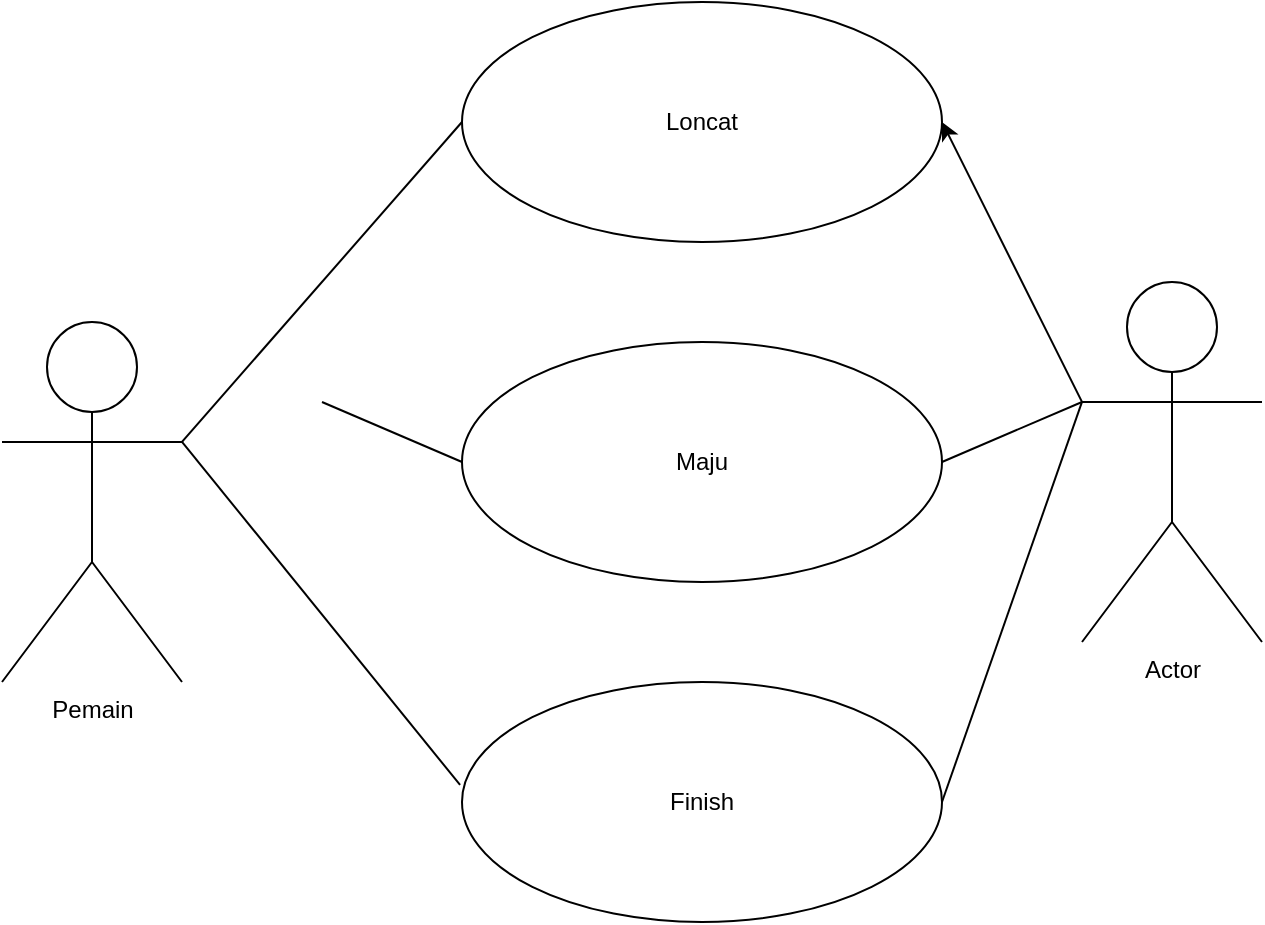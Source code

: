 <mxfile version="21.7.2" type="github">
  <diagram name="Page-1" id="Ak3fyxql0BMQoSDd1BAf">
    <mxGraphModel dx="1257" dy="683" grid="1" gridSize="10" guides="1" tooltips="1" connect="1" arrows="1" fold="1" page="1" pageScale="1" pageWidth="850" pageHeight="1100" math="0" shadow="0">
      <root>
        <mxCell id="0" />
        <mxCell id="1" parent="0" />
        <mxCell id="X0dnYVbtNP7oX1JLoRN4-1" value="Pemain" style="shape=umlActor;verticalLabelPosition=bottom;verticalAlign=top;html=1;outlineConnect=0;" vertex="1" parent="1">
          <mxGeometry x="50" y="470" width="90" height="180" as="geometry" />
        </mxCell>
        <mxCell id="X0dnYVbtNP7oX1JLoRN4-3" value="Actor" style="shape=umlActor;verticalLabelPosition=bottom;verticalAlign=top;html=1;outlineConnect=0;" vertex="1" parent="1">
          <mxGeometry x="590" y="450" width="90" height="180" as="geometry" />
        </mxCell>
        <mxCell id="X0dnYVbtNP7oX1JLoRN4-5" value="" style="ellipse;whiteSpace=wrap;html=1;" vertex="1" parent="1">
          <mxGeometry x="280" y="310" width="240" height="120" as="geometry" />
        </mxCell>
        <mxCell id="X0dnYVbtNP7oX1JLoRN4-6" value="" style="ellipse;whiteSpace=wrap;html=1;" vertex="1" parent="1">
          <mxGeometry x="280" y="480" width="240" height="120" as="geometry" />
        </mxCell>
        <mxCell id="X0dnYVbtNP7oX1JLoRN4-7" value="Finish" style="ellipse;whiteSpace=wrap;html=1;" vertex="1" parent="1">
          <mxGeometry x="280" y="650" width="240" height="120" as="geometry" />
        </mxCell>
        <mxCell id="X0dnYVbtNP7oX1JLoRN4-8" value="Loncat" style="text;html=1;strokeColor=none;fillColor=none;align=center;verticalAlign=middle;whiteSpace=wrap;rounded=0;" vertex="1" parent="1">
          <mxGeometry x="370" y="355" width="60" height="30" as="geometry" />
        </mxCell>
        <mxCell id="X0dnYVbtNP7oX1JLoRN4-10" value="Maju" style="text;html=1;strokeColor=none;fillColor=none;align=center;verticalAlign=middle;whiteSpace=wrap;rounded=0;" vertex="1" parent="1">
          <mxGeometry x="370" y="525" width="60" height="30" as="geometry" />
        </mxCell>
        <mxCell id="X0dnYVbtNP7oX1JLoRN4-11" value="" style="endArrow=none;html=1;rounded=0;entryX=0;entryY=0.5;entryDx=0;entryDy=0;exitX=1;exitY=0.333;exitDx=0;exitDy=0;exitPerimeter=0;" edge="1" parent="1" source="X0dnYVbtNP7oX1JLoRN4-1" target="X0dnYVbtNP7oX1JLoRN4-5">
          <mxGeometry width="50" height="50" relative="1" as="geometry">
            <mxPoint x="480" y="570" as="sourcePoint" />
            <mxPoint x="530" y="520" as="targetPoint" />
          </mxGeometry>
        </mxCell>
        <mxCell id="X0dnYVbtNP7oX1JLoRN4-12" value="" style="endArrow=none;html=1;rounded=0;entryX=0;entryY=0.5;entryDx=0;entryDy=0;" edge="1" parent="1" target="X0dnYVbtNP7oX1JLoRN4-6">
          <mxGeometry width="50" height="50" relative="1" as="geometry">
            <mxPoint x="210" y="510" as="sourcePoint" />
            <mxPoint x="530" y="520" as="targetPoint" />
          </mxGeometry>
        </mxCell>
        <mxCell id="X0dnYVbtNP7oX1JLoRN4-13" value="" style="endArrow=none;html=1;rounded=0;exitX=1;exitY=0.333;exitDx=0;exitDy=0;exitPerimeter=0;entryX=-0.004;entryY=0.429;entryDx=0;entryDy=0;entryPerimeter=0;" edge="1" parent="1" source="X0dnYVbtNP7oX1JLoRN4-1" target="X0dnYVbtNP7oX1JLoRN4-7">
          <mxGeometry width="50" height="50" relative="1" as="geometry">
            <mxPoint x="480" y="570" as="sourcePoint" />
            <mxPoint x="530" y="520" as="targetPoint" />
          </mxGeometry>
        </mxCell>
        <mxCell id="X0dnYVbtNP7oX1JLoRN4-15" value="" style="endArrow=none;html=1;rounded=0;exitX=1;exitY=0.5;exitDx=0;exitDy=0;" edge="1" parent="1" source="X0dnYVbtNP7oX1JLoRN4-6">
          <mxGeometry width="50" height="50" relative="1" as="geometry">
            <mxPoint x="480" y="570" as="sourcePoint" />
            <mxPoint x="590" y="510" as="targetPoint" />
          </mxGeometry>
        </mxCell>
        <mxCell id="X0dnYVbtNP7oX1JLoRN4-16" value="" style="endArrow=none;html=1;rounded=0;entryX=0;entryY=0.333;entryDx=0;entryDy=0;entryPerimeter=0;exitX=1;exitY=0.5;exitDx=0;exitDy=0;" edge="1" parent="1" source="X0dnYVbtNP7oX1JLoRN4-7" target="X0dnYVbtNP7oX1JLoRN4-3">
          <mxGeometry width="50" height="50" relative="1" as="geometry">
            <mxPoint x="480" y="570" as="sourcePoint" />
            <mxPoint x="530" y="520" as="targetPoint" />
          </mxGeometry>
        </mxCell>
        <mxCell id="X0dnYVbtNP7oX1JLoRN4-17" value="" style="endArrow=classic;html=1;rounded=0;entryX=1;entryY=0.5;entryDx=0;entryDy=0;exitX=0;exitY=0.333;exitDx=0;exitDy=0;exitPerimeter=0;" edge="1" parent="1" source="X0dnYVbtNP7oX1JLoRN4-3" target="X0dnYVbtNP7oX1JLoRN4-5">
          <mxGeometry width="50" height="50" relative="1" as="geometry">
            <mxPoint x="580" y="500" as="sourcePoint" />
            <mxPoint x="530" y="520" as="targetPoint" />
          </mxGeometry>
        </mxCell>
      </root>
    </mxGraphModel>
  </diagram>
</mxfile>
